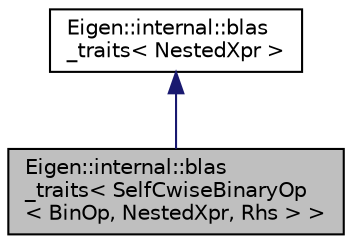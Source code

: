 digraph "Eigen::internal::blas_traits&lt; SelfCwiseBinaryOp&lt; BinOp, NestedXpr, Rhs &gt; &gt;"
{
  edge [fontname="Helvetica",fontsize="10",labelfontname="Helvetica",labelfontsize="10"];
  node [fontname="Helvetica",fontsize="10",shape=record];
  Node1 [label="Eigen::internal::blas\l_traits\< SelfCwiseBinaryOp\l\< BinOp, NestedXpr, Rhs \> \>",height=0.2,width=0.4,color="black", fillcolor="grey75", style="filled", fontcolor="black"];
  Node2 -> Node1 [dir="back",color="midnightblue",fontsize="10",style="solid",fontname="Helvetica"];
  Node2 [label="Eigen::internal::blas\l_traits\< NestedXpr \>",height=0.2,width=0.4,color="black", fillcolor="white", style="filled",URL="$struct_eigen_1_1internal_1_1blas__traits.html"];
}
